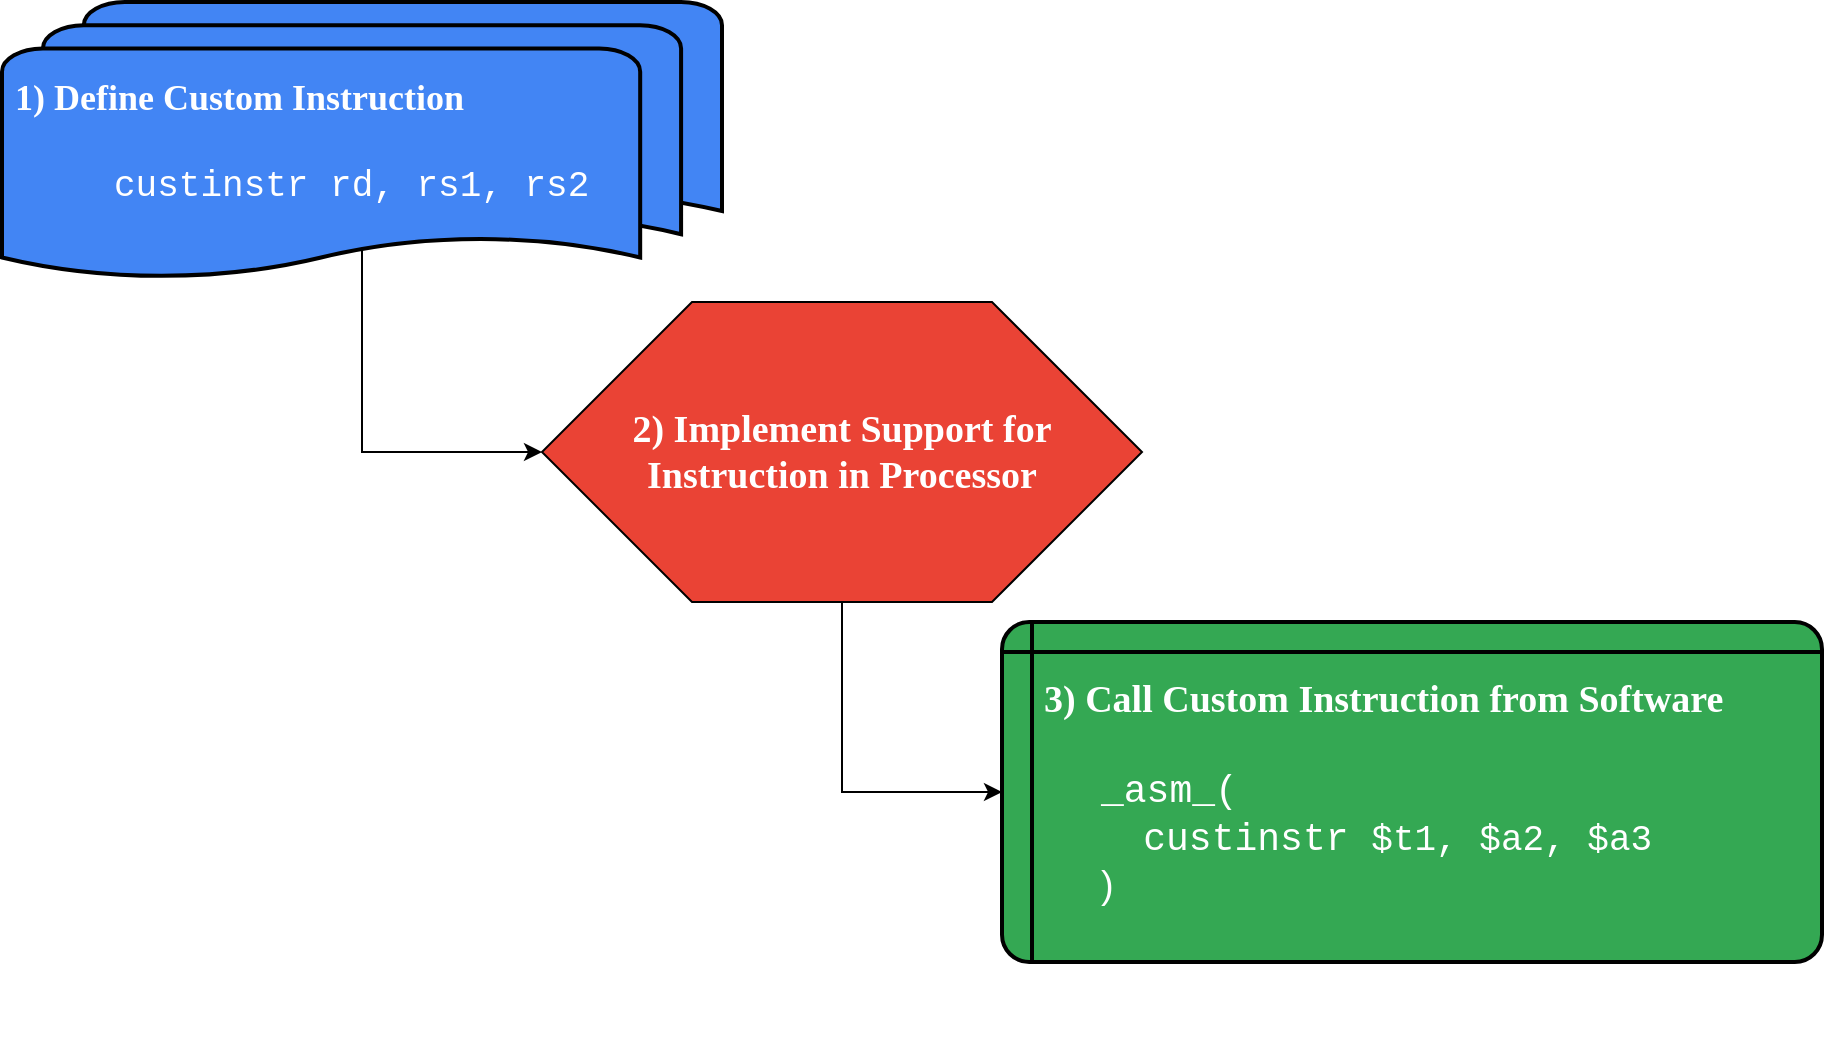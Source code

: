 <mxfile version="12.7.9" type="github">
  <diagram id="ueSOmgLKzWzrUNX5bswN" name="Page-1">
    <mxGraphModel dx="1103" dy="714" grid="1" gridSize="10" guides="1" tooltips="1" connect="1" arrows="1" fold="1" page="1" pageScale="1" pageWidth="1000" pageHeight="1000" math="0" shadow="0" extFonts="Computer Modern^https://fonts.googleapis.com/css?family=Computer+Modern">
      <root>
        <mxCell id="0" />
        <mxCell id="1" parent="0" />
        <mxCell id="q0KzcMZJ23ADKiWyg9Wu-3" style="edgeStyle=orthogonalEdgeStyle;rounded=0;orthogonalLoop=1;jettySize=auto;html=1;exitX=0.5;exitY=0.88;exitDx=0;exitDy=0;exitPerimeter=0;entryX=0;entryY=0.5;entryDx=0;entryDy=0;" edge="1" parent="1" source="q0KzcMZJ23ADKiWyg9Wu-1" target="q0KzcMZJ23ADKiWyg9Wu-4">
          <mxGeometry relative="1" as="geometry">
            <mxPoint x="520" y="260.286" as="targetPoint" />
          </mxGeometry>
        </mxCell>
        <mxCell id="q0KzcMZJ23ADKiWyg9Wu-1" value="&lt;font size=&quot;1&quot;&gt;&lt;span style=&quot;font-size: 18px&quot;&gt;&lt;b style=&quot;font-family: &amp;#34;computer modern&amp;#34;&quot;&gt;&amp;nbsp;1) Define Custom Instruction&lt;/b&gt;&lt;br&gt;&lt;br&gt;&lt;font face=&quot;Courier New&quot;&gt;&amp;nbsp; &amp;nbsp; &amp;nbsp;custinstr rd, rs1, rs2&lt;/font&gt;&lt;br&gt;&lt;/span&gt;&lt;/font&gt;" style="strokeWidth=2;html=1;shape=mxgraph.flowchart.multi-document;whiteSpace=wrap;fillColor=#4285F4;strokeColor=#000000;align=left;fontColor=#FFFFFF;" vertex="1" parent="1">
          <mxGeometry x="30" y="30" width="360" height="140" as="geometry" />
        </mxCell>
        <mxCell id="q0KzcMZJ23ADKiWyg9Wu-2" value="&lt;span style=&quot;color: rgb(255 , 255 , 255) ; font-family: &amp;#34;computer modern&amp;#34; ; font-size: 19px ; text-align: center ; white-space: normal&quot;&gt;&lt;b&gt;&amp;nbsp; &amp;nbsp; &amp;nbsp;&lt;br&gt;&lt;br&gt;&lt;br&gt;&amp;nbsp; &amp;nbsp; 3) Call Custom Instruction from Software&lt;/b&gt;&lt;br&gt;&lt;br&gt;&amp;nbsp; &amp;nbsp; &amp;nbsp; &amp;nbsp; &amp;nbsp; &lt;/span&gt;&lt;span style=&quot;color: rgb(255 , 255 , 255) ; font-size: 19px ; text-align: center ; white-space: normal&quot;&gt;&lt;font face=&quot;Courier New&quot;&gt;_asm_(&lt;/font&gt;&lt;br&gt;&amp;nbsp; &amp;nbsp; &amp;nbsp; &amp;nbsp; &amp;nbsp; &amp;nbsp; &amp;nbsp;&lt;/span&gt;&lt;span style=&quot;color: rgb(255 , 255 , 255) ; font-family: &amp;#34;courier new&amp;#34; ; font-size: 19px ; text-align: center&quot;&gt;custinstr&amp;nbsp;&lt;/span&gt;&lt;span style=&quot;color: rgb(255 , 255 , 255) ; font-family: &amp;#34;courier new&amp;#34; ; font-size: 18px&quot;&gt;$t1, $a2, $a3&lt;br&gt;&lt;/span&gt;&lt;span style=&quot;color: rgb(255 , 255 , 255) ; font-size: 19px ; text-align: center ; white-space: normal&quot;&gt;&amp;nbsp; &amp;nbsp; &amp;nbsp; &amp;nbsp; &amp;nbsp;)&lt;br&gt;&lt;br&gt;&lt;br&gt;&lt;br&gt;&lt;/span&gt;" style="shape=internalStorage;whiteSpace=wrap;html=1;dx=15;dy=15;rounded=1;arcSize=8;strokeWidth=2;fillColor=#34A853;strokeColor=#000000;align=left;" vertex="1" parent="1">
          <mxGeometry x="530" y="340" width="410" height="170" as="geometry" />
        </mxCell>
        <mxCell id="q0KzcMZJ23ADKiWyg9Wu-5" style="edgeStyle=orthogonalEdgeStyle;rounded=0;orthogonalLoop=1;jettySize=auto;html=1;exitX=0.5;exitY=1;exitDx=0;exitDy=0;entryX=0;entryY=0.5;entryDx=0;entryDy=0;fontColor=#FFFFFF;" edge="1" parent="1" source="q0KzcMZJ23ADKiWyg9Wu-4" target="q0KzcMZJ23ADKiWyg9Wu-2">
          <mxGeometry relative="1" as="geometry" />
        </mxCell>
        <mxCell id="q0KzcMZJ23ADKiWyg9Wu-4" value="&lt;font face=&quot;Computer Modern&quot; style=&quot;font-size: 19px&quot;&gt;&lt;b&gt;2) Implement Support for &lt;br&gt;Instruction in Processor&lt;/b&gt;&lt;br&gt;&lt;/font&gt;" style="shape=hexagon;perimeter=hexagonPerimeter2;whiteSpace=wrap;html=1;fillColor=#EA4335;strokeColor=#000000;fontColor=#FFFFFF;" vertex="1" parent="1">
          <mxGeometry x="300" y="180" width="300" height="150" as="geometry" />
        </mxCell>
      </root>
    </mxGraphModel>
  </diagram>
</mxfile>
